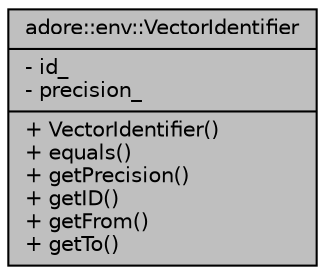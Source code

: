 digraph "adore::env::VectorIdentifier"
{
 // LATEX_PDF_SIZE
  edge [fontname="Helvetica",fontsize="10",labelfontname="Helvetica",labelfontsize="10"];
  node [fontname="Helvetica",fontsize="10",shape=record];
  Node1 [label="{adore::env::VectorIdentifier\n|- id_\l- precision_\l|+ VectorIdentifier()\l+ equals()\l+ getPrecision()\l+ getID()\l+ getFrom()\l+ getTo()\l}",height=0.2,width=0.4,color="black", fillcolor="grey75", style="filled", fontcolor="black",tooltip=" "];
}
